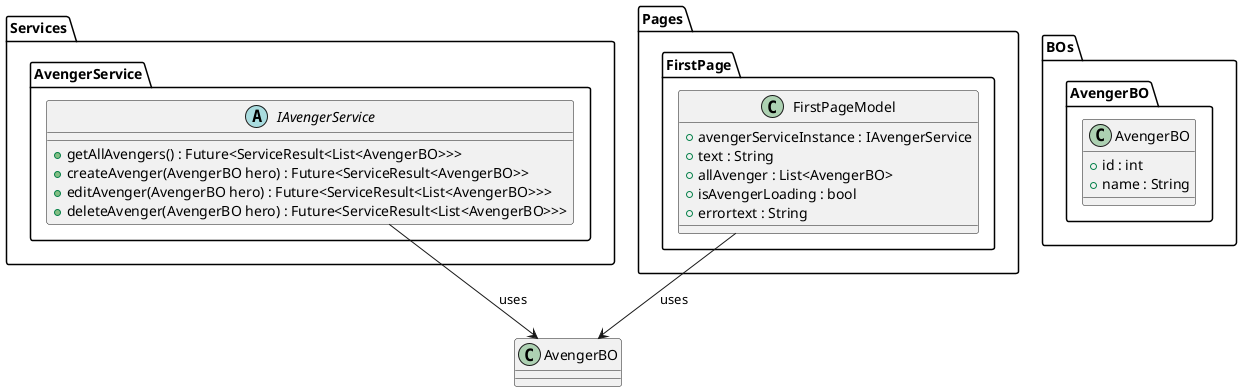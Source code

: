 @startuml BO Class Diagram
package BOs{
    package AvengerBO{
        class AvengerBO{
            + id : int
            + name : String
        }
    }
}
package Services{
    package AvengerService{
        abstract class IAvengerService{
            + getAllAvengers() : Future<ServiceResult<List<AvengerBO>>>
            + createAvenger(AvengerBO hero) : Future<ServiceResult<AvengerBO>>
            + editAvenger(AvengerBO hero) : Future<ServiceResult<List<AvengerBO>>>
            + deleteAvenger(AvengerBO hero) : Future<ServiceResult<List<AvengerBO>>>
        }
    }
}
package Pages{
    package FirstPage{
        class FirstPageModel{
            + avengerServiceInstance : IAvengerService
            + text : String
            + allAvenger : List<AvengerBO>
            + isAvengerLoading : bool
            + errortext : String
        }
    }
}
IAvengerService --> AvengerBO : uses
FirstPageModel --> AvengerBO : uses

@enduml
